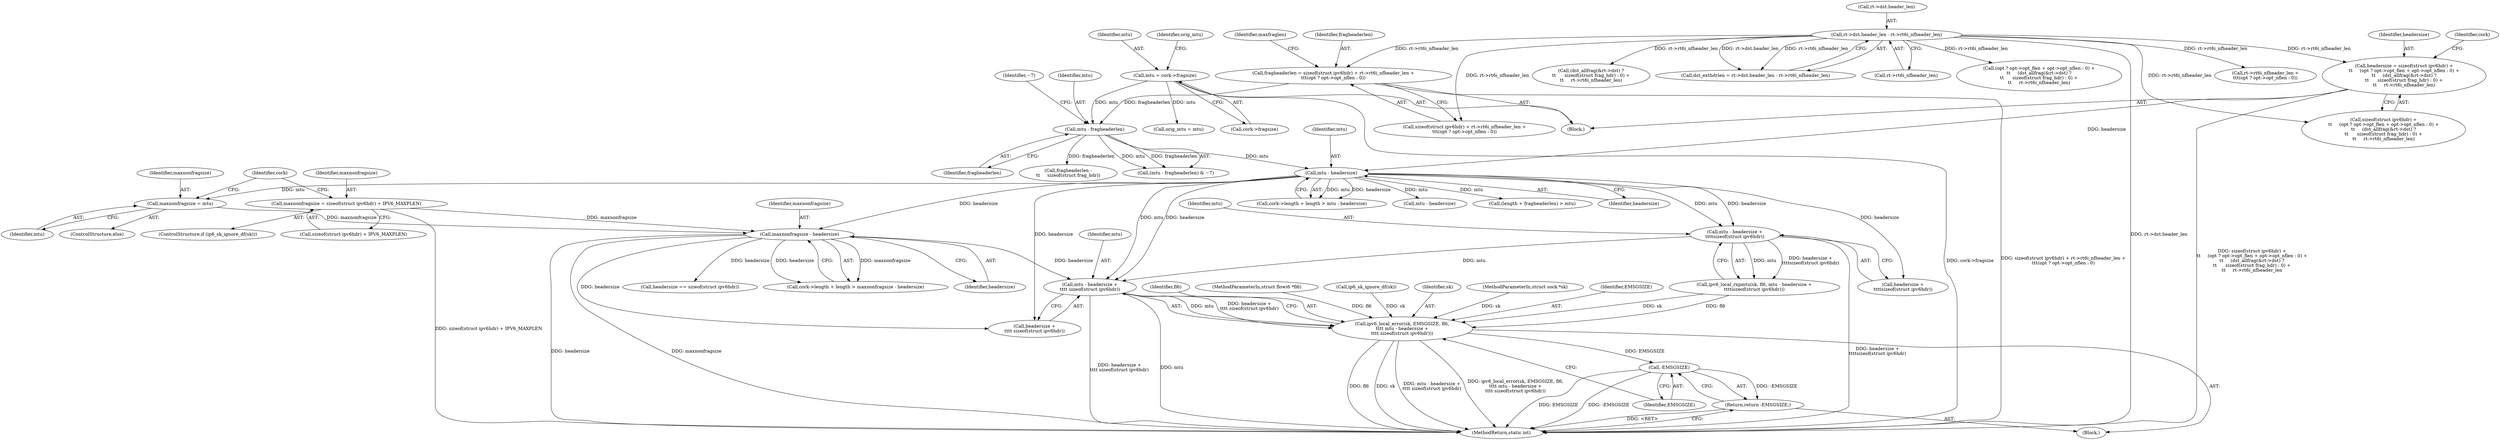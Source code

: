 digraph "0_linux_232cd35d0804cc241eb887bb8d4d9b3b9881c64a@API" {
"1000345" [label="(Call,mtu - headersize +\n\t\t\t\t sizeof(struct ipv6hdr))"];
"1000309" [label="(Call,mtu - headersize +\n\t\t\t\tsizeof(struct ipv6hdr))"];
"1000287" [label="(Call,mtu - headersize)"];
"1000242" [label="(Call,mtu - fragheaderlen)"];
"1000207" [label="(Call,mtu = cork->fragsize)"];
"1000223" [label="(Call,fragheaderlen = sizeof(struct ipv6hdr) + rt->rt6i_nfheader_len +\n\t\t\t(opt ? opt->opt_nflen : 0))"];
"1000198" [label="(Call,rt->dst.header_len - rt->rt6i_nfheader_len)"];
"1000250" [label="(Call,headersize = sizeof(struct ipv6hdr) +\n\t\t     (opt ? opt->opt_flen + opt->opt_nflen : 0) +\n\t\t     (dst_allfrag(&rt->dst) ?\n\t\t      sizeof(struct frag_hdr) : 0) +\n\t\t     rt->rt6i_nfheader_len)"];
"1000336" [label="(Call,maxnonfragsize - headersize)"];
"1000326" [label="(Call,maxnonfragsize = mtu)"];
"1000319" [label="(Call,maxnonfragsize = sizeof(struct ipv6hdr) + IPV6_MAXPLEN)"];
"1000341" [label="(Call,ipv6_local_error(sk, EMSGSIZE, fl6,\n\t\t\t\t mtu - headersize +\n\t\t\t\t sizeof(struct ipv6hdr)))"];
"1000352" [label="(Call,-EMSGSIZE)"];
"1000351" [label="(Return,return -EMSGSIZE;)"];
"1000337" [label="(Identifier,maxnonfragsize)"];
"1000327" [label="(Identifier,maxnonfragsize)"];
"1000336" [label="(Call,maxnonfragsize - headersize)"];
"1000281" [label="(Call,cork->length + length > mtu - headersize)"];
"1000244" [label="(Identifier,fragheaderlen)"];
"1000246" [label="(Call,fragheaderlen -\n\t\t     sizeof(struct frag_hdr))"];
"1000321" [label="(Call,sizeof(struct ipv6hdr) + IPV6_MAXPLEN)"];
"1000228" [label="(Call,rt->rt6i_nfheader_len +\n\t\t\t(opt ? opt->opt_nflen : 0))"];
"1000320" [label="(Identifier,maxnonfragsize)"];
"1000344" [label="(Identifier,fl6)"];
"1000330" [label="(Call,cork->length + length > maxnonfragsize - headersize)"];
"1000353" [label="(Identifier,EMSGSIZE)"];
"1000316" [label="(ControlStructure,if (ip6_sk_ignore_df(sk)))"];
"1000242" [label="(Call,mtu - fragheaderlen)"];
"1000115" [label="(MethodParameterIn,struct flowi6 *fl6)"];
"1000251" [label="(Identifier,headersize)"];
"1000319" [label="(Call,maxnonfragsize = sizeof(struct ipv6hdr) + IPV6_MAXPLEN)"];
"1000325" [label="(ControlStructure,else)"];
"1000346" [label="(Identifier,mtu)"];
"1000284" [label="(Identifier,cork)"];
"1000266" [label="(Call,(dst_allfrag(&rt->dst) ?\n\t\t      sizeof(struct frag_hdr) : 0) +\n\t\t     rt->rt6i_nfheader_len)"];
"1000223" [label="(Call,fragheaderlen = sizeof(struct ipv6hdr) + rt->rt6i_nfheader_len +\n\t\t\t(opt ? opt->opt_nflen : 0))"];
"1000317" [label="(Call,ip6_sk_ignore_df(sk))"];
"1001103" [label="(MethodReturn,static int)"];
"1000239" [label="(Identifier,maxfraglen)"];
"1000351" [label="(Return,return -EMSGSIZE;)"];
"1000311" [label="(Call,headersize +\n\t\t\t\tsizeof(struct ipv6hdr))"];
"1000347" [label="(Call,headersize +\n\t\t\t\t sizeof(struct ipv6hdr))"];
"1000209" [label="(Call,cork->fragsize)"];
"1000310" [label="(Identifier,mtu)"];
"1000198" [label="(Call,rt->dst.header_len - rt->rt6i_nfheader_len)"];
"1000252" [label="(Call,sizeof(struct ipv6hdr) +\n\t\t     (opt ? opt->opt_flen + opt->opt_nflen : 0) +\n\t\t     (dst_allfrag(&rt->dst) ?\n\t\t      sizeof(struct frag_hdr) : 0) +\n\t\t     rt->rt6i_nfheader_len)"];
"1000309" [label="(Call,mtu - headersize +\n\t\t\t\tsizeof(struct ipv6hdr))"];
"1000287" [label="(Call,mtu - headersize)"];
"1000339" [label="(Block,)"];
"1000371" [label="(Call,mtu - headersize)"];
"1000342" [label="(Identifier,sk)"];
"1000364" [label="(Call,headersize == sizeof(struct ipv6hdr))"];
"1000326" [label="(Call,maxnonfragsize = mtu)"];
"1000207" [label="(Call,mtu = cork->fragsize)"];
"1000196" [label="(Call,dst_exthdrlen = rt->dst.header_len - rt->rt6i_nfheader_len)"];
"1000345" [label="(Call,mtu - headersize +\n\t\t\t\t sizeof(struct ipv6hdr))"];
"1000341" [label="(Call,ipv6_local_error(sk, EMSGSIZE, fl6,\n\t\t\t\t mtu - headersize +\n\t\t\t\t sizeof(struct ipv6hdr)))"];
"1000225" [label="(Call,sizeof(struct ipv6hdr) + rt->rt6i_nfheader_len +\n\t\t\t(opt ? opt->opt_nflen : 0))"];
"1000199" [label="(Call,rt->dst.header_len)"];
"1000241" [label="(Call,(mtu - fragheaderlen) & ~7)"];
"1000437" [label="(Call,(length + fragheaderlen) > mtu)"];
"1000306" [label="(Call,ipv6_local_rxpmtu(sk, fl6, mtu - headersize +\n\t\t\t\tsizeof(struct ipv6hdr)))"];
"1000212" [label="(Call,orig_mtu = mtu)"];
"1000333" [label="(Identifier,cork)"];
"1000204" [label="(Call,rt->rt6i_nfheader_len)"];
"1000127" [label="(Block,)"];
"1000328" [label="(Identifier,mtu)"];
"1000114" [label="(MethodParameterIn,struct sock *sk)"];
"1000288" [label="(Identifier,mtu)"];
"1000289" [label="(Identifier,headersize)"];
"1000224" [label="(Identifier,fragheaderlen)"];
"1000255" [label="(Call,(opt ? opt->opt_flen + opt->opt_nflen : 0) +\n\t\t     (dst_allfrag(&rt->dst) ?\n\t\t      sizeof(struct frag_hdr) : 0) +\n\t\t     rt->rt6i_nfheader_len)"];
"1000352" [label="(Call,-EMSGSIZE)"];
"1000250" [label="(Call,headersize = sizeof(struct ipv6hdr) +\n\t\t     (opt ? opt->opt_flen + opt->opt_nflen : 0) +\n\t\t     (dst_allfrag(&rt->dst) ?\n\t\t      sizeof(struct frag_hdr) : 0) +\n\t\t     rt->rt6i_nfheader_len)"];
"1000245" [label="(Identifier,~7)"];
"1000243" [label="(Identifier,mtu)"];
"1000338" [label="(Identifier,headersize)"];
"1000208" [label="(Identifier,mtu)"];
"1000343" [label="(Identifier,EMSGSIZE)"];
"1000213" [label="(Identifier,orig_mtu)"];
"1000345" -> "1000341"  [label="AST: "];
"1000345" -> "1000347"  [label="CFG: "];
"1000346" -> "1000345"  [label="AST: "];
"1000347" -> "1000345"  [label="AST: "];
"1000341" -> "1000345"  [label="CFG: "];
"1000345" -> "1001103"  [label="DDG: headersize +\n\t\t\t\t sizeof(struct ipv6hdr)"];
"1000345" -> "1001103"  [label="DDG: mtu"];
"1000345" -> "1000341"  [label="DDG: mtu"];
"1000345" -> "1000341"  [label="DDG: headersize +\n\t\t\t\t sizeof(struct ipv6hdr)"];
"1000309" -> "1000345"  [label="DDG: mtu"];
"1000287" -> "1000345"  [label="DDG: mtu"];
"1000287" -> "1000345"  [label="DDG: headersize"];
"1000336" -> "1000345"  [label="DDG: headersize"];
"1000309" -> "1000306"  [label="AST: "];
"1000309" -> "1000311"  [label="CFG: "];
"1000310" -> "1000309"  [label="AST: "];
"1000311" -> "1000309"  [label="AST: "];
"1000306" -> "1000309"  [label="CFG: "];
"1000309" -> "1001103"  [label="DDG: headersize +\n\t\t\t\tsizeof(struct ipv6hdr)"];
"1000309" -> "1000306"  [label="DDG: mtu"];
"1000309" -> "1000306"  [label="DDG: headersize +\n\t\t\t\tsizeof(struct ipv6hdr)"];
"1000287" -> "1000309"  [label="DDG: mtu"];
"1000287" -> "1000309"  [label="DDG: headersize"];
"1000287" -> "1000281"  [label="AST: "];
"1000287" -> "1000289"  [label="CFG: "];
"1000288" -> "1000287"  [label="AST: "];
"1000289" -> "1000287"  [label="AST: "];
"1000281" -> "1000287"  [label="CFG: "];
"1000287" -> "1000281"  [label="DDG: mtu"];
"1000287" -> "1000281"  [label="DDG: headersize"];
"1000242" -> "1000287"  [label="DDG: mtu"];
"1000250" -> "1000287"  [label="DDG: headersize"];
"1000287" -> "1000311"  [label="DDG: headersize"];
"1000287" -> "1000326"  [label="DDG: mtu"];
"1000287" -> "1000336"  [label="DDG: headersize"];
"1000287" -> "1000347"  [label="DDG: headersize"];
"1000287" -> "1000371"  [label="DDG: mtu"];
"1000287" -> "1000437"  [label="DDG: mtu"];
"1000242" -> "1000241"  [label="AST: "];
"1000242" -> "1000244"  [label="CFG: "];
"1000243" -> "1000242"  [label="AST: "];
"1000244" -> "1000242"  [label="AST: "];
"1000245" -> "1000242"  [label="CFG: "];
"1000242" -> "1000241"  [label="DDG: mtu"];
"1000242" -> "1000241"  [label="DDG: fragheaderlen"];
"1000207" -> "1000242"  [label="DDG: mtu"];
"1000223" -> "1000242"  [label="DDG: fragheaderlen"];
"1000242" -> "1000246"  [label="DDG: fragheaderlen"];
"1000207" -> "1000127"  [label="AST: "];
"1000207" -> "1000209"  [label="CFG: "];
"1000208" -> "1000207"  [label="AST: "];
"1000209" -> "1000207"  [label="AST: "];
"1000213" -> "1000207"  [label="CFG: "];
"1000207" -> "1001103"  [label="DDG: cork->fragsize"];
"1000207" -> "1000212"  [label="DDG: mtu"];
"1000223" -> "1000127"  [label="AST: "];
"1000223" -> "1000225"  [label="CFG: "];
"1000224" -> "1000223"  [label="AST: "];
"1000225" -> "1000223"  [label="AST: "];
"1000239" -> "1000223"  [label="CFG: "];
"1000223" -> "1001103"  [label="DDG: sizeof(struct ipv6hdr) + rt->rt6i_nfheader_len +\n\t\t\t(opt ? opt->opt_nflen : 0)"];
"1000198" -> "1000223"  [label="DDG: rt->rt6i_nfheader_len"];
"1000198" -> "1000196"  [label="AST: "];
"1000198" -> "1000204"  [label="CFG: "];
"1000199" -> "1000198"  [label="AST: "];
"1000204" -> "1000198"  [label="AST: "];
"1000196" -> "1000198"  [label="CFG: "];
"1000198" -> "1001103"  [label="DDG: rt->dst.header_len"];
"1000198" -> "1000196"  [label="DDG: rt->dst.header_len"];
"1000198" -> "1000196"  [label="DDG: rt->rt6i_nfheader_len"];
"1000198" -> "1000225"  [label="DDG: rt->rt6i_nfheader_len"];
"1000198" -> "1000228"  [label="DDG: rt->rt6i_nfheader_len"];
"1000198" -> "1000250"  [label="DDG: rt->rt6i_nfheader_len"];
"1000198" -> "1000252"  [label="DDG: rt->rt6i_nfheader_len"];
"1000198" -> "1000255"  [label="DDG: rt->rt6i_nfheader_len"];
"1000198" -> "1000266"  [label="DDG: rt->rt6i_nfheader_len"];
"1000250" -> "1000127"  [label="AST: "];
"1000250" -> "1000252"  [label="CFG: "];
"1000251" -> "1000250"  [label="AST: "];
"1000252" -> "1000250"  [label="AST: "];
"1000284" -> "1000250"  [label="CFG: "];
"1000250" -> "1001103"  [label="DDG: sizeof(struct ipv6hdr) +\n\t\t     (opt ? opt->opt_flen + opt->opt_nflen : 0) +\n\t\t     (dst_allfrag(&rt->dst) ?\n\t\t      sizeof(struct frag_hdr) : 0) +\n\t\t     rt->rt6i_nfheader_len"];
"1000336" -> "1000330"  [label="AST: "];
"1000336" -> "1000338"  [label="CFG: "];
"1000337" -> "1000336"  [label="AST: "];
"1000338" -> "1000336"  [label="AST: "];
"1000330" -> "1000336"  [label="CFG: "];
"1000336" -> "1001103"  [label="DDG: headersize"];
"1000336" -> "1001103"  [label="DDG: maxnonfragsize"];
"1000336" -> "1000330"  [label="DDG: maxnonfragsize"];
"1000336" -> "1000330"  [label="DDG: headersize"];
"1000326" -> "1000336"  [label="DDG: maxnonfragsize"];
"1000319" -> "1000336"  [label="DDG: maxnonfragsize"];
"1000336" -> "1000347"  [label="DDG: headersize"];
"1000336" -> "1000364"  [label="DDG: headersize"];
"1000326" -> "1000325"  [label="AST: "];
"1000326" -> "1000328"  [label="CFG: "];
"1000327" -> "1000326"  [label="AST: "];
"1000328" -> "1000326"  [label="AST: "];
"1000333" -> "1000326"  [label="CFG: "];
"1000319" -> "1000316"  [label="AST: "];
"1000319" -> "1000321"  [label="CFG: "];
"1000320" -> "1000319"  [label="AST: "];
"1000321" -> "1000319"  [label="AST: "];
"1000333" -> "1000319"  [label="CFG: "];
"1000319" -> "1001103"  [label="DDG: sizeof(struct ipv6hdr) + IPV6_MAXPLEN"];
"1000341" -> "1000339"  [label="AST: "];
"1000342" -> "1000341"  [label="AST: "];
"1000343" -> "1000341"  [label="AST: "];
"1000344" -> "1000341"  [label="AST: "];
"1000353" -> "1000341"  [label="CFG: "];
"1000341" -> "1001103"  [label="DDG: fl6"];
"1000341" -> "1001103"  [label="DDG: sk"];
"1000341" -> "1001103"  [label="DDG: mtu - headersize +\n\t\t\t\t sizeof(struct ipv6hdr)"];
"1000341" -> "1001103"  [label="DDG: ipv6_local_error(sk, EMSGSIZE, fl6,\n\t\t\t\t mtu - headersize +\n\t\t\t\t sizeof(struct ipv6hdr))"];
"1000317" -> "1000341"  [label="DDG: sk"];
"1000306" -> "1000341"  [label="DDG: sk"];
"1000306" -> "1000341"  [label="DDG: fl6"];
"1000114" -> "1000341"  [label="DDG: sk"];
"1000115" -> "1000341"  [label="DDG: fl6"];
"1000341" -> "1000352"  [label="DDG: EMSGSIZE"];
"1000352" -> "1000351"  [label="AST: "];
"1000352" -> "1000353"  [label="CFG: "];
"1000353" -> "1000352"  [label="AST: "];
"1000351" -> "1000352"  [label="CFG: "];
"1000352" -> "1001103"  [label="DDG: EMSGSIZE"];
"1000352" -> "1001103"  [label="DDG: -EMSGSIZE"];
"1000352" -> "1000351"  [label="DDG: -EMSGSIZE"];
"1000351" -> "1000339"  [label="AST: "];
"1001103" -> "1000351"  [label="CFG: "];
"1000351" -> "1001103"  [label="DDG: <RET>"];
}
